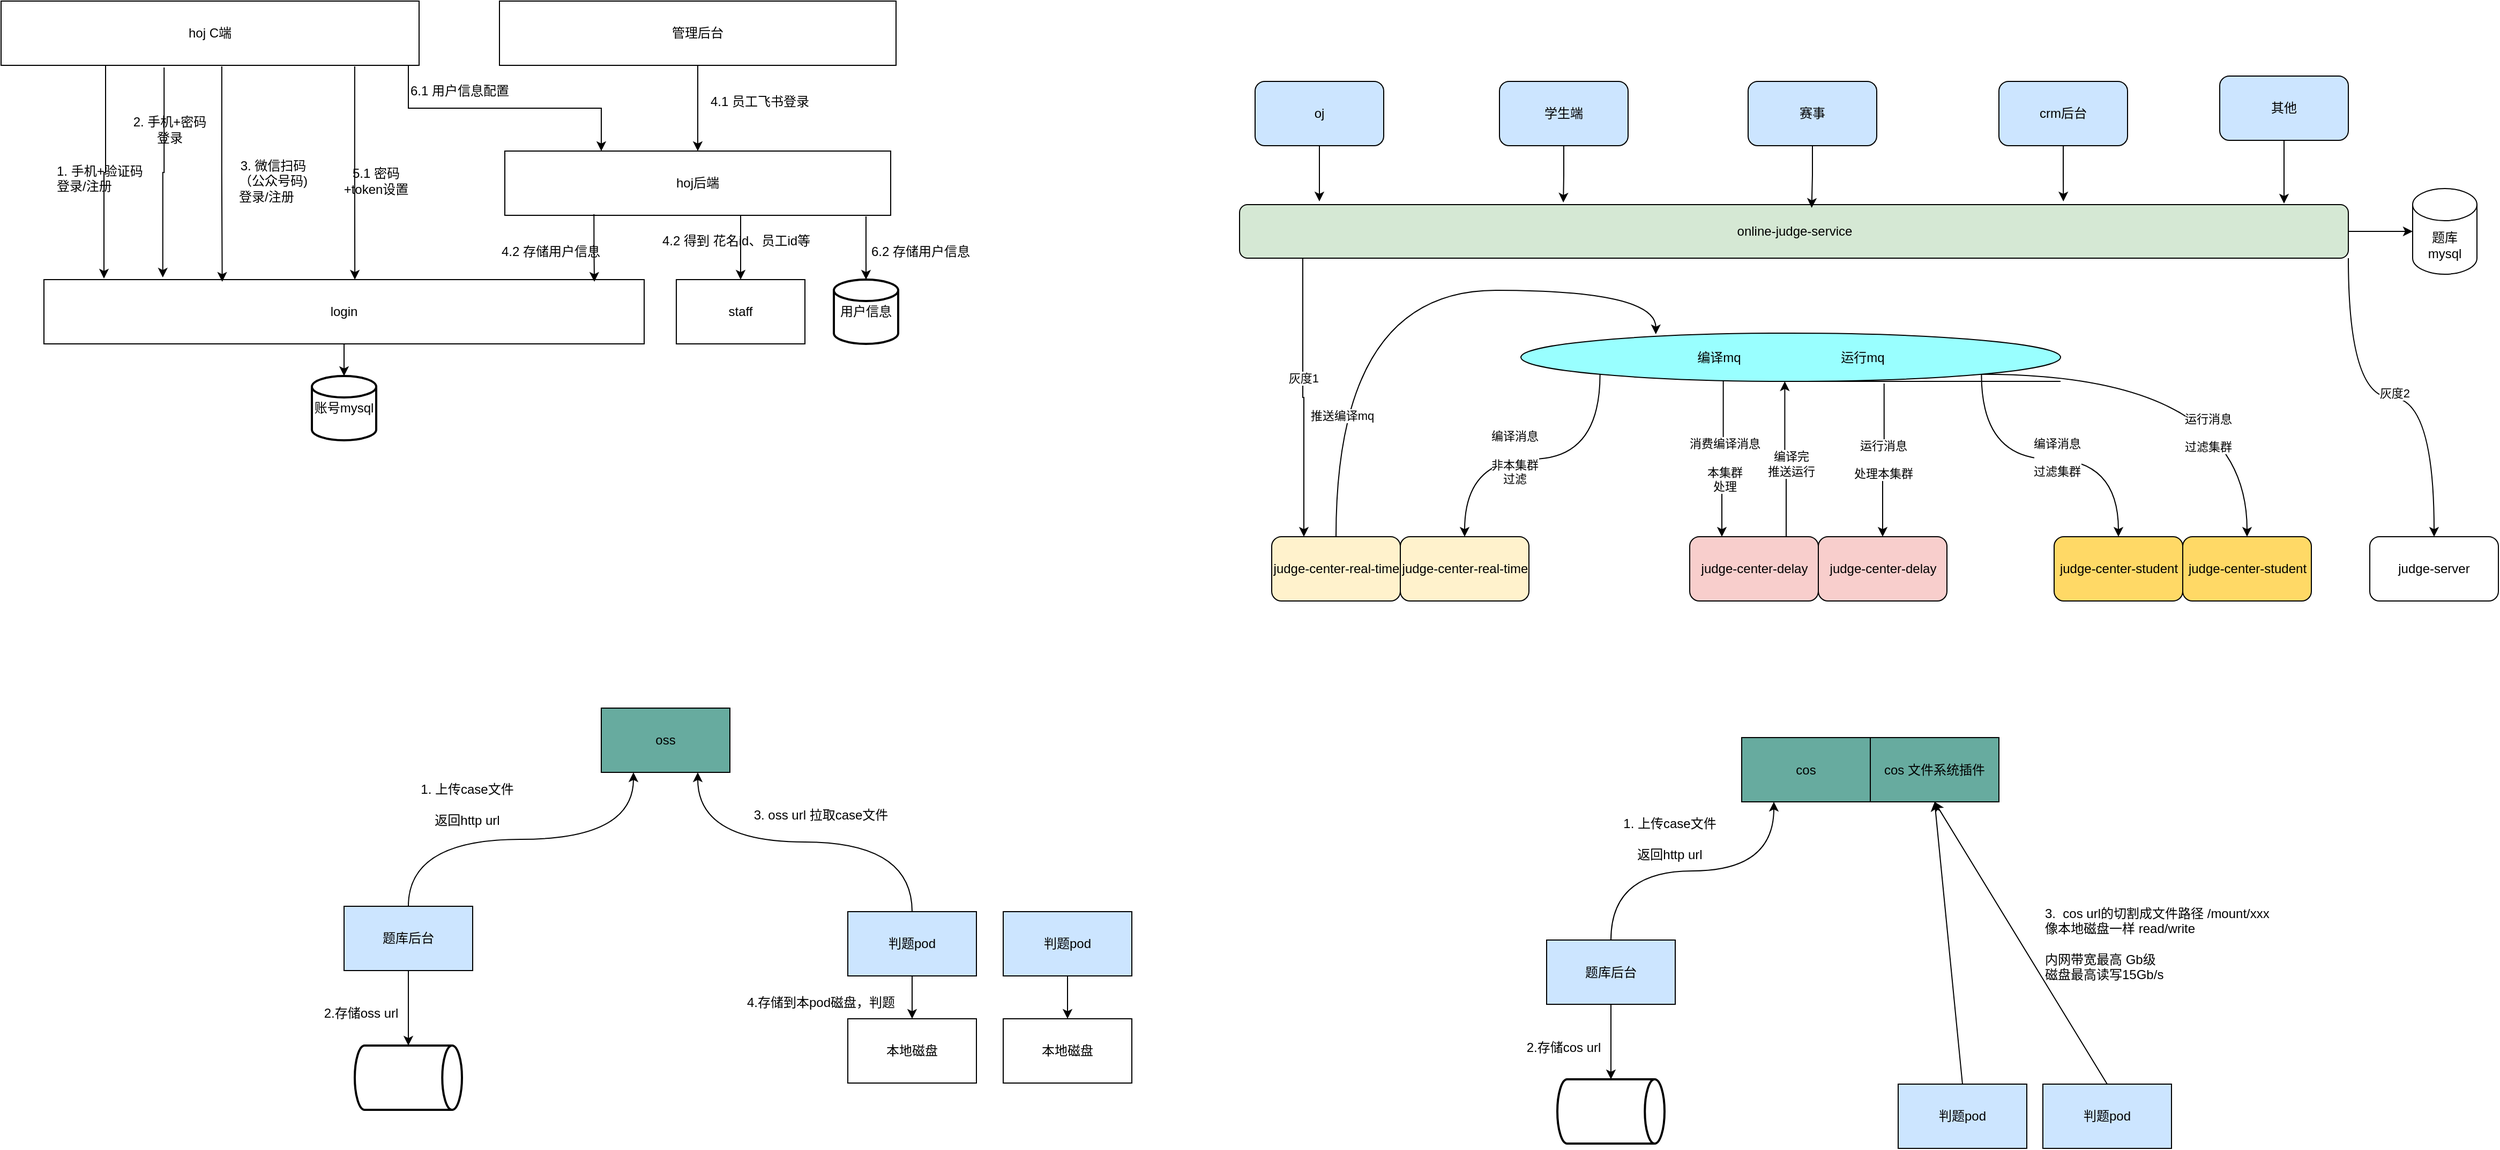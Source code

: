 <mxfile version="26.0.16">
  <diagram name="第 1 页" id="Zqn69nHAaQLIHZz4OZMA">
    <mxGraphModel dx="1434" dy="755" grid="1" gridSize="10" guides="1" tooltips="1" connect="1" arrows="1" fold="1" page="1" pageScale="1" pageWidth="827" pageHeight="1169" math="0" shadow="0">
      <root>
        <mxCell id="0" />
        <mxCell id="1" parent="0" />
        <mxCell id="obczPgTx_yafg2J8MrPF-36" style="edgeStyle=orthogonalEdgeStyle;rounded=0;orthogonalLoop=1;jettySize=auto;html=1;exitX=1;exitY=1;exitDx=0;exitDy=0;entryX=0.25;entryY=0;entryDx=0;entryDy=0;" parent="1" source="obczPgTx_yafg2J8MrPF-1" target="obczPgTx_yafg2J8MrPF-4" edge="1">
          <mxGeometry relative="1" as="geometry">
            <Array as="points">
              <mxPoint x="380" y="210" />
              <mxPoint x="380" y="250" />
              <mxPoint x="560" y="250" />
            </Array>
          </mxGeometry>
        </mxCell>
        <mxCell id="obczPgTx_yafg2J8MrPF-1" value="hoj C端" style="rounded=0;whiteSpace=wrap;html=1;" parent="1" vertex="1">
          <mxGeometry y="150" width="390" height="60" as="geometry" />
        </mxCell>
        <mxCell id="obczPgTx_yafg2J8MrPF-7" style="edgeStyle=orthogonalEdgeStyle;rounded=0;orthogonalLoop=1;jettySize=auto;html=1;exitX=0.5;exitY=1;exitDx=0;exitDy=0;entryX=0.5;entryY=0;entryDx=0;entryDy=0;" parent="1" source="obczPgTx_yafg2J8MrPF-2" target="obczPgTx_yafg2J8MrPF-4" edge="1">
          <mxGeometry relative="1" as="geometry" />
        </mxCell>
        <mxCell id="obczPgTx_yafg2J8MrPF-2" value="管理后台" style="rounded=0;whiteSpace=wrap;html=1;" parent="1" vertex="1">
          <mxGeometry x="465" y="150" width="370" height="60" as="geometry" />
        </mxCell>
        <mxCell id="obczPgTx_yafg2J8MrPF-3" value="login" style="rounded=0;whiteSpace=wrap;html=1;" parent="1" vertex="1">
          <mxGeometry x="40" y="410" width="560" height="60" as="geometry" />
        </mxCell>
        <mxCell id="obczPgTx_yafg2J8MrPF-31" style="edgeStyle=orthogonalEdgeStyle;rounded=0;orthogonalLoop=1;jettySize=auto;html=1;exitX=0.908;exitY=0.983;exitDx=0;exitDy=0;entryX=0.5;entryY=0;entryDx=0;entryDy=0;exitPerimeter=0;" parent="1" source="obczPgTx_yafg2J8MrPF-4" target="obczPgTx_yafg2J8MrPF-8" edge="1">
          <mxGeometry relative="1" as="geometry">
            <Array as="points">
              <mxPoint x="690" y="349" />
            </Array>
          </mxGeometry>
        </mxCell>
        <mxCell id="obczPgTx_yafg2J8MrPF-4" value="hoj后端" style="rounded=0;whiteSpace=wrap;html=1;" parent="1" vertex="1">
          <mxGeometry x="470" y="290" width="360" height="60" as="geometry" />
        </mxCell>
        <mxCell id="obczPgTx_yafg2J8MrPF-5" style="edgeStyle=orthogonalEdgeStyle;rounded=0;orthogonalLoop=1;jettySize=auto;html=1;exitX=0.25;exitY=1;exitDx=0;exitDy=0;entryX=0.1;entryY=-0.017;entryDx=0;entryDy=0;entryPerimeter=0;" parent="1" source="obczPgTx_yafg2J8MrPF-1" target="obczPgTx_yafg2J8MrPF-3" edge="1">
          <mxGeometry relative="1" as="geometry" />
        </mxCell>
        <mxCell id="obczPgTx_yafg2J8MrPF-6" style="edgeStyle=orthogonalEdgeStyle;rounded=0;orthogonalLoop=1;jettySize=auto;html=1;exitX=0.528;exitY=1.017;exitDx=0;exitDy=0;entryX=0.297;entryY=0.033;entryDx=0;entryDy=0;entryPerimeter=0;exitPerimeter=0;" parent="1" source="obczPgTx_yafg2J8MrPF-1" target="obczPgTx_yafg2J8MrPF-3" edge="1">
          <mxGeometry relative="1" as="geometry" />
        </mxCell>
        <mxCell id="obczPgTx_yafg2J8MrPF-8" value="staff" style="rounded=0;whiteSpace=wrap;html=1;" parent="1" vertex="1">
          <mxGeometry x="630" y="410" width="120" height="60" as="geometry" />
        </mxCell>
        <mxCell id="obczPgTx_yafg2J8MrPF-11" style="edgeStyle=orthogonalEdgeStyle;rounded=0;orthogonalLoop=1;jettySize=auto;html=1;exitX=0.39;exitY=1.033;exitDx=0;exitDy=0;entryX=0.198;entryY=-0.033;entryDx=0;entryDy=0;entryPerimeter=0;exitPerimeter=0;" parent="1" source="obczPgTx_yafg2J8MrPF-1" target="obczPgTx_yafg2J8MrPF-3" edge="1">
          <mxGeometry relative="1" as="geometry" />
        </mxCell>
        <mxCell id="obczPgTx_yafg2J8MrPF-12" value="2. 手机+密码&lt;div&gt;登录&lt;/div&gt;" style="text;html=1;align=center;verticalAlign=middle;whiteSpace=wrap;rounded=0;" parent="1" vertex="1">
          <mxGeometry x="120" y="250" width="75" height="40" as="geometry" />
        </mxCell>
        <mxCell id="obczPgTx_yafg2J8MrPF-13" value="&lt;div style=&quot;text-align: center;&quot;&gt;&lt;span style=&quot;background-color: initial;&quot;&gt;3. 微信扫码&lt;/span&gt;&lt;/div&gt;&lt;div style=&quot;text-align: center;&quot;&gt;&lt;span style=&quot;background-color: initial;&quot;&gt;（公众号码)&lt;/span&gt;&lt;/div&gt;&lt;div&gt;&lt;span style=&quot;text-align: center;&quot;&gt;登录/注册&lt;/span&gt;&lt;br&gt;&lt;/div&gt;" style="text;whiteSpace=wrap;html=1;" parent="1" vertex="1">
          <mxGeometry x="220" y="290" width="76" height="50" as="geometry" />
        </mxCell>
        <mxCell id="obczPgTx_yafg2J8MrPF-15" value="&lt;span style=&quot;text-align: center;&quot;&gt;1. 手机+验证码&lt;/span&gt;&lt;div&gt;&lt;span style=&quot;text-align: center;&quot;&gt;登录/注册&lt;/span&gt;&lt;br&gt;&lt;/div&gt;" style="text;whiteSpace=wrap;html=1;" parent="1" vertex="1">
          <mxGeometry x="50" y="295" width="86" height="50" as="geometry" />
        </mxCell>
        <mxCell id="obczPgTx_yafg2J8MrPF-16" value="&lt;div style=&quot;text-align: center;&quot;&gt;4.1&amp;nbsp;&lt;span style=&quot;background-color: initial;&quot;&gt;员工飞书登录&lt;/span&gt;&lt;/div&gt;" style="text;whiteSpace=wrap;html=1;" parent="1" vertex="1">
          <mxGeometry x="660" y="230" width="150" height="30" as="geometry" />
        </mxCell>
        <mxCell id="obczPgTx_yafg2J8MrPF-21" value="账号mysql" style="strokeWidth=2;html=1;shape=mxgraph.flowchart.database;whiteSpace=wrap;" parent="1" vertex="1">
          <mxGeometry x="290" y="500" width="60" height="60" as="geometry" />
        </mxCell>
        <mxCell id="obczPgTx_yafg2J8MrPF-22" value="用户信息" style="strokeWidth=2;html=1;shape=mxgraph.flowchart.database;whiteSpace=wrap;" parent="1" vertex="1">
          <mxGeometry x="777" y="410" width="60" height="60" as="geometry" />
        </mxCell>
        <mxCell id="obczPgTx_yafg2J8MrPF-24" style="edgeStyle=orthogonalEdgeStyle;rounded=0;orthogonalLoop=1;jettySize=auto;html=1;exitX=0.5;exitY=1;exitDx=0;exitDy=0;entryX=0.5;entryY=0;entryDx=0;entryDy=0;entryPerimeter=0;" parent="1" source="obczPgTx_yafg2J8MrPF-3" target="obczPgTx_yafg2J8MrPF-21" edge="1">
          <mxGeometry relative="1" as="geometry" />
        </mxCell>
        <mxCell id="obczPgTx_yafg2J8MrPF-30" value="&lt;div style=&quot;text-align: center;&quot;&gt;4.2&amp;nbsp;&lt;span style=&quot;background-color: initial;&quot;&gt;得到 花名id、员工id等&lt;/span&gt;&lt;/div&gt;" style="text;whiteSpace=wrap;html=1;" parent="1" vertex="1">
          <mxGeometry x="615" y="360" width="150" height="30" as="geometry" />
        </mxCell>
        <mxCell id="obczPgTx_yafg2J8MrPF-33" style="edgeStyle=orthogonalEdgeStyle;rounded=0;orthogonalLoop=1;jettySize=auto;html=1;exitX=0.231;exitY=0.983;exitDx=0;exitDy=0;entryX=0.917;entryY=0.033;entryDx=0;entryDy=0;entryPerimeter=0;exitPerimeter=0;" parent="1" source="obczPgTx_yafg2J8MrPF-4" target="obczPgTx_yafg2J8MrPF-3" edge="1">
          <mxGeometry relative="1" as="geometry" />
        </mxCell>
        <mxCell id="obczPgTx_yafg2J8MrPF-34" value="&lt;div style=&quot;text-align: center;&quot;&gt;4.2 存储用户信息&lt;/div&gt;" style="text;whiteSpace=wrap;html=1;" parent="1" vertex="1">
          <mxGeometry x="465" y="370" width="150" height="30" as="geometry" />
        </mxCell>
        <mxCell id="obczPgTx_yafg2J8MrPF-35" value="&lt;div style=&quot;text-align: center;&quot;&gt;6.2 存储用户信息&lt;/div&gt;" style="text;whiteSpace=wrap;html=1;" parent="1" vertex="1">
          <mxGeometry x="810" y="370" width="150" height="30" as="geometry" />
        </mxCell>
        <mxCell id="obczPgTx_yafg2J8MrPF-37" value="&lt;div style=&quot;text-align: center;&quot;&gt;6.1 用户信息配置&lt;/div&gt;" style="text;whiteSpace=wrap;html=1;" parent="1" vertex="1">
          <mxGeometry x="380" y="220" width="150" height="30" as="geometry" />
        </mxCell>
        <mxCell id="obczPgTx_yafg2J8MrPF-40" style="edgeStyle=orthogonalEdgeStyle;rounded=0;orthogonalLoop=1;jettySize=auto;html=1;exitX=0.846;exitY=1.017;exitDx=0;exitDy=0;entryX=0.518;entryY=0;entryDx=0;entryDy=0;entryPerimeter=0;exitPerimeter=0;" parent="1" source="obczPgTx_yafg2J8MrPF-1" target="obczPgTx_yafg2J8MrPF-3" edge="1">
          <mxGeometry relative="1" as="geometry" />
        </mxCell>
        <mxCell id="obczPgTx_yafg2J8MrPF-41" value="5.1 密码+token设置" style="text;html=1;align=center;verticalAlign=middle;whiteSpace=wrap;rounded=0;" parent="1" vertex="1">
          <mxGeometry x="310" y="305" width="80" height="25" as="geometry" />
        </mxCell>
        <mxCell id="obczPgTx_yafg2J8MrPF-42" style="edgeStyle=orthogonalEdgeStyle;rounded=0;orthogonalLoop=1;jettySize=auto;html=1;exitX=0.936;exitY=1.017;exitDx=0;exitDy=0;entryX=0.5;entryY=0;entryDx=0;entryDy=0;entryPerimeter=0;exitPerimeter=0;" parent="1" source="obczPgTx_yafg2J8MrPF-4" target="obczPgTx_yafg2J8MrPF-22" edge="1">
          <mxGeometry relative="1" as="geometry" />
        </mxCell>
        <mxCell id="ji8Ps8-y2DthkimGRA9Z-1" value="oss" style="rounded=0;whiteSpace=wrap;html=1;fillColor=#67AB9F;" parent="1" vertex="1">
          <mxGeometry x="560" y="810" width="120" height="60" as="geometry" />
        </mxCell>
        <mxCell id="ji8Ps8-y2DthkimGRA9Z-8" value="" style="edgeStyle=orthogonalEdgeStyle;rounded=0;orthogonalLoop=1;jettySize=auto;html=1;" parent="1" source="ji8Ps8-y2DthkimGRA9Z-3" target="ji8Ps8-y2DthkimGRA9Z-6" edge="1">
          <mxGeometry relative="1" as="geometry" />
        </mxCell>
        <mxCell id="ji8Ps8-y2DthkimGRA9Z-14" style="edgeStyle=orthogonalEdgeStyle;rounded=0;orthogonalLoop=1;jettySize=auto;html=1;exitX=0.5;exitY=0;exitDx=0;exitDy=0;entryX=0.75;entryY=1;entryDx=0;entryDy=0;curved=1;" parent="1" source="ji8Ps8-y2DthkimGRA9Z-3" target="ji8Ps8-y2DthkimGRA9Z-1" edge="1">
          <mxGeometry relative="1" as="geometry" />
        </mxCell>
        <mxCell id="ji8Ps8-y2DthkimGRA9Z-3" value="判题pod" style="rounded=0;whiteSpace=wrap;html=1;fillColor=#CCE5FF;" parent="1" vertex="1">
          <mxGeometry x="790" y="1000" width="120" height="60" as="geometry" />
        </mxCell>
        <mxCell id="ji8Ps8-y2DthkimGRA9Z-11" style="edgeStyle=orthogonalEdgeStyle;rounded=0;orthogonalLoop=1;jettySize=auto;html=1;exitX=0.5;exitY=0;exitDx=0;exitDy=0;entryX=0.25;entryY=1;entryDx=0;entryDy=0;curved=1;" parent="1" source="ji8Ps8-y2DthkimGRA9Z-4" target="ji8Ps8-y2DthkimGRA9Z-1" edge="1">
          <mxGeometry relative="1" as="geometry" />
        </mxCell>
        <mxCell id="ji8Ps8-y2DthkimGRA9Z-4" value="题库后台" style="rounded=0;whiteSpace=wrap;html=1;fillColor=#CCE5FF;" parent="1" vertex="1">
          <mxGeometry x="320" y="995" width="120" height="60" as="geometry" />
        </mxCell>
        <mxCell id="ji8Ps8-y2DthkimGRA9Z-9" value="" style="edgeStyle=orthogonalEdgeStyle;rounded=0;orthogonalLoop=1;jettySize=auto;html=1;" parent="1" source="ji8Ps8-y2DthkimGRA9Z-5" target="ji8Ps8-y2DthkimGRA9Z-7" edge="1">
          <mxGeometry relative="1" as="geometry" />
        </mxCell>
        <mxCell id="ji8Ps8-y2DthkimGRA9Z-5" value="判题pod" style="rounded=0;whiteSpace=wrap;html=1;fillColor=#CCE5FF;" parent="1" vertex="1">
          <mxGeometry x="935" y="1000" width="120" height="60" as="geometry" />
        </mxCell>
        <mxCell id="ji8Ps8-y2DthkimGRA9Z-6" value="本地磁盘" style="rounded=0;whiteSpace=wrap;html=1;" parent="1" vertex="1">
          <mxGeometry x="790" y="1100" width="120" height="60" as="geometry" />
        </mxCell>
        <mxCell id="ji8Ps8-y2DthkimGRA9Z-7" value="本地磁盘" style="rounded=0;whiteSpace=wrap;html=1;" parent="1" vertex="1">
          <mxGeometry x="935" y="1100" width="120" height="60" as="geometry" />
        </mxCell>
        <mxCell id="ji8Ps8-y2DthkimGRA9Z-15" value="" style="strokeWidth=2;html=1;shape=mxgraph.flowchart.direct_data;whiteSpace=wrap;" parent="1" vertex="1">
          <mxGeometry x="330" y="1125" width="100" height="60" as="geometry" />
        </mxCell>
        <mxCell id="ji8Ps8-y2DthkimGRA9Z-17" style="rounded=0;orthogonalLoop=1;jettySize=auto;html=1;exitX=0.5;exitY=1;exitDx=0;exitDy=0;entryX=0.5;entryY=0;entryDx=0;entryDy=0;entryPerimeter=0;" parent="1" source="ji8Ps8-y2DthkimGRA9Z-4" target="ji8Ps8-y2DthkimGRA9Z-15" edge="1">
          <mxGeometry relative="1" as="geometry" />
        </mxCell>
        <mxCell id="ji8Ps8-y2DthkimGRA9Z-18" value="1. 上传case文件&lt;div&gt;&lt;br&gt;&lt;div&gt;返回http url&lt;/div&gt;&lt;/div&gt;" style="text;html=1;align=center;verticalAlign=middle;whiteSpace=wrap;rounded=0;" parent="1" vertex="1">
          <mxGeometry x="350" y="870" width="170" height="60" as="geometry" />
        </mxCell>
        <mxCell id="ji8Ps8-y2DthkimGRA9Z-19" value="2.存储oss url" style="text;html=1;align=center;verticalAlign=middle;whiteSpace=wrap;rounded=0;" parent="1" vertex="1">
          <mxGeometry x="296" y="1080" width="80" height="30" as="geometry" />
        </mxCell>
        <mxCell id="ji8Ps8-y2DthkimGRA9Z-20" value="3. oss url 拉取case文件" style="text;html=1;align=center;verticalAlign=middle;whiteSpace=wrap;rounded=0;" parent="1" vertex="1">
          <mxGeometry x="680" y="880" width="170" height="60" as="geometry" />
        </mxCell>
        <mxCell id="ji8Ps8-y2DthkimGRA9Z-22" value="4.存储到本pod磁盘，判题" style="text;html=1;align=center;verticalAlign=middle;whiteSpace=wrap;rounded=0;" parent="1" vertex="1">
          <mxGeometry x="690" y="1070" width="150" height="30" as="geometry" />
        </mxCell>
        <mxCell id="ji8Ps8-y2DthkimGRA9Z-23" value="cos" style="rounded=0;whiteSpace=wrap;html=1;fillColor=#67AB9F;" parent="1" vertex="1">
          <mxGeometry x="1624" y="837.5" width="120" height="60" as="geometry" />
        </mxCell>
        <mxCell id="ji8Ps8-y2DthkimGRA9Z-42" style="edgeStyle=none;rounded=0;orthogonalLoop=1;jettySize=auto;html=1;exitX=0.5;exitY=0;exitDx=0;exitDy=0;entryX=0.5;entryY=1;entryDx=0;entryDy=0;" parent="1" source="ji8Ps8-y2DthkimGRA9Z-26" target="ji8Ps8-y2DthkimGRA9Z-40" edge="1">
          <mxGeometry relative="1" as="geometry" />
        </mxCell>
        <mxCell id="ji8Ps8-y2DthkimGRA9Z-26" value="判题pod" style="rounded=0;whiteSpace=wrap;html=1;fillColor=#CCE5FF;" parent="1" vertex="1">
          <mxGeometry x="1770" y="1161" width="120" height="60" as="geometry" />
        </mxCell>
        <mxCell id="ji8Ps8-y2DthkimGRA9Z-27" style="edgeStyle=orthogonalEdgeStyle;rounded=0;orthogonalLoop=1;jettySize=auto;html=1;exitX=0.5;exitY=0;exitDx=0;exitDy=0;entryX=0.25;entryY=1;entryDx=0;entryDy=0;curved=1;" parent="1" source="ji8Ps8-y2DthkimGRA9Z-28" target="ji8Ps8-y2DthkimGRA9Z-23" edge="1">
          <mxGeometry relative="1" as="geometry" />
        </mxCell>
        <mxCell id="ji8Ps8-y2DthkimGRA9Z-28" value="题库后台" style="rounded=0;whiteSpace=wrap;html=1;fillColor=#CCE5FF;" parent="1" vertex="1">
          <mxGeometry x="1442" y="1026.5" width="120" height="60" as="geometry" />
        </mxCell>
        <mxCell id="ji8Ps8-y2DthkimGRA9Z-43" style="edgeStyle=none;rounded=0;orthogonalLoop=1;jettySize=auto;html=1;exitX=0.5;exitY=0;exitDx=0;exitDy=0;entryX=0.5;entryY=1;entryDx=0;entryDy=0;" parent="1" source="ji8Ps8-y2DthkimGRA9Z-30" target="ji8Ps8-y2DthkimGRA9Z-40" edge="1">
          <mxGeometry relative="1" as="geometry" />
        </mxCell>
        <mxCell id="ji8Ps8-y2DthkimGRA9Z-30" value="判题pod" style="rounded=0;whiteSpace=wrap;html=1;fillColor=#CCE5FF;" parent="1" vertex="1">
          <mxGeometry x="1905" y="1161" width="120" height="60" as="geometry" />
        </mxCell>
        <mxCell id="ji8Ps8-y2DthkimGRA9Z-33" value="" style="strokeWidth=2;html=1;shape=mxgraph.flowchart.direct_data;whiteSpace=wrap;" parent="1" vertex="1">
          <mxGeometry x="1452" y="1156.5" width="100" height="60" as="geometry" />
        </mxCell>
        <mxCell id="ji8Ps8-y2DthkimGRA9Z-34" style="rounded=0;orthogonalLoop=1;jettySize=auto;html=1;exitX=0.5;exitY=1;exitDx=0;exitDy=0;entryX=0.5;entryY=0;entryDx=0;entryDy=0;entryPerimeter=0;" parent="1" source="ji8Ps8-y2DthkimGRA9Z-28" target="ji8Ps8-y2DthkimGRA9Z-33" edge="1">
          <mxGeometry relative="1" as="geometry" />
        </mxCell>
        <mxCell id="ji8Ps8-y2DthkimGRA9Z-35" value="1. 上传case文件&lt;div&gt;&lt;br&gt;&lt;div&gt;返回http url&lt;/div&gt;&lt;/div&gt;" style="text;html=1;align=center;verticalAlign=middle;whiteSpace=wrap;rounded=0;" parent="1" vertex="1">
          <mxGeometry x="1472" y="901.5" width="170" height="60" as="geometry" />
        </mxCell>
        <mxCell id="ji8Ps8-y2DthkimGRA9Z-36" value="2.存储cos url" style="text;html=1;align=center;verticalAlign=middle;whiteSpace=wrap;rounded=0;" parent="1" vertex="1">
          <mxGeometry x="1418" y="1111.5" width="80" height="30" as="geometry" />
        </mxCell>
        <mxCell id="ji8Ps8-y2DthkimGRA9Z-37" value="3.&amp;nbsp; cos url的切割成文件路径 /mount/xxx&lt;div&gt;&lt;div&gt;像本地磁盘一样&amp;nbsp;&lt;span style=&quot;background-color: initial;&quot;&gt;read/write&lt;/span&gt;&lt;/div&gt;&lt;div&gt;&lt;span style=&quot;background-color: initial;&quot;&gt;&lt;br&gt;&lt;/span&gt;&lt;/div&gt;&lt;div&gt;&lt;span style=&quot;background-color: initial;&quot;&gt;内网带宽最高 Gb级&lt;/span&gt;&lt;/div&gt;&lt;div&gt;&lt;span style=&quot;background-color: initial;&quot;&gt;磁盘最高读写15Gb/s&lt;/span&gt;&lt;/div&gt;&lt;/div&gt;" style="text;html=1;align=left;verticalAlign=middle;whiteSpace=wrap;rounded=0;" parent="1" vertex="1">
          <mxGeometry x="1905" y="1000" width="230" height="60" as="geometry" />
        </mxCell>
        <mxCell id="ji8Ps8-y2DthkimGRA9Z-40" value="cos 文件系统插件" style="rounded=0;whiteSpace=wrap;html=1;fillColor=#67AB9F;" parent="1" vertex="1">
          <mxGeometry x="1744" y="837.5" width="120" height="60" as="geometry" />
        </mxCell>
        <mxCell id="_0bZGA4F4RhLJNv9DCTe-1" value="学生端" style="rounded=1;whiteSpace=wrap;html=1;fillColor=light-dark(#CCE5FF,var(--ge-dark-color, #121212));" vertex="1" parent="1">
          <mxGeometry x="1398" y="225" width="120" height="60" as="geometry" />
        </mxCell>
        <mxCell id="_0bZGA4F4RhLJNv9DCTe-2" value="oj" style="rounded=1;whiteSpace=wrap;html=1;fillColor=light-dark(#CCE5FF,var(--ge-dark-color, #121212));" vertex="1" parent="1">
          <mxGeometry x="1170" y="225" width="120" height="60" as="geometry" />
        </mxCell>
        <mxCell id="_0bZGA4F4RhLJNv9DCTe-3" value="其他" style="rounded=1;whiteSpace=wrap;html=1;fillColor=light-dark(#CCE5FF,var(--ge-dark-color, #121212));" vertex="1" parent="1">
          <mxGeometry x="2070" y="220" width="120" height="60" as="geometry" />
        </mxCell>
        <mxCell id="_0bZGA4F4RhLJNv9DCTe-4" value="crm后台" style="rounded=1;whiteSpace=wrap;html=1;fillColor=light-dark(#CCE5FF,var(--ge-dark-color, #121212));" vertex="1" parent="1">
          <mxGeometry x="1864" y="225" width="120" height="60" as="geometry" />
        </mxCell>
        <mxCell id="_0bZGA4F4RhLJNv9DCTe-5" value="赛事" style="rounded=1;whiteSpace=wrap;html=1;fillColor=light-dark(#CCE5FF,var(--ge-dark-color, #121212));" vertex="1" parent="1">
          <mxGeometry x="1630" y="225" width="120" height="60" as="geometry" />
        </mxCell>
        <mxCell id="_0bZGA4F4RhLJNv9DCTe-19" style="edgeStyle=orthogonalEdgeStyle;rounded=0;orthogonalLoop=1;jettySize=auto;html=1;exitX=0.057;exitY=0.96;exitDx=0;exitDy=0;entryX=0.25;entryY=0;entryDx=0;entryDy=0;exitPerimeter=0;" edge="1" parent="1" source="_0bZGA4F4RhLJNv9DCTe-6" target="_0bZGA4F4RhLJNv9DCTe-7">
          <mxGeometry relative="1" as="geometry" />
        </mxCell>
        <mxCell id="_0bZGA4F4RhLJNv9DCTe-46" value="灰度1" style="edgeLabel;html=1;align=center;verticalAlign=middle;resizable=0;points=[];" vertex="1" connectable="0" parent="_0bZGA4F4RhLJNv9DCTe-19">
          <mxGeometry x="-0.133" relative="1" as="geometry">
            <mxPoint as="offset" />
          </mxGeometry>
        </mxCell>
        <mxCell id="_0bZGA4F4RhLJNv9DCTe-35" style="edgeStyle=orthogonalEdgeStyle;rounded=0;orthogonalLoop=1;jettySize=auto;html=1;exitX=1;exitY=0.5;exitDx=0;exitDy=0;" edge="1" parent="1" source="_0bZGA4F4RhLJNv9DCTe-6" target="_0bZGA4F4RhLJNv9DCTe-14">
          <mxGeometry relative="1" as="geometry" />
        </mxCell>
        <mxCell id="_0bZGA4F4RhLJNv9DCTe-44" style="edgeStyle=orthogonalEdgeStyle;rounded=0;orthogonalLoop=1;jettySize=auto;html=1;exitX=1;exitY=1;exitDx=0;exitDy=0;curved=1;" edge="1" parent="1" source="_0bZGA4F4RhLJNv9DCTe-6" target="_0bZGA4F4RhLJNv9DCTe-42">
          <mxGeometry relative="1" as="geometry" />
        </mxCell>
        <mxCell id="_0bZGA4F4RhLJNv9DCTe-45" value="灰度2" style="edgeLabel;html=1;align=center;verticalAlign=middle;resizable=0;points=[];" vertex="1" connectable="0" parent="_0bZGA4F4RhLJNv9DCTe-44">
          <mxGeometry x="0.018" y="4" relative="1" as="geometry">
            <mxPoint as="offset" />
          </mxGeometry>
        </mxCell>
        <mxCell id="_0bZGA4F4RhLJNv9DCTe-6" value="online-judge-service" style="rounded=1;whiteSpace=wrap;html=1;fillColor=light-dark(#D5E8D4,var(--ge-dark-color, #121212));" vertex="1" parent="1">
          <mxGeometry x="1155.5" y="340" width="1034.5" height="50" as="geometry" />
        </mxCell>
        <mxCell id="_0bZGA4F4RhLJNv9DCTe-7" value="judge-center-real-time" style="rounded=1;whiteSpace=wrap;html=1;fillColor=light-dark(#FFF2CC,var(--ge-dark-color, #121212));" vertex="1" parent="1">
          <mxGeometry x="1185.5" y="650" width="120" height="60" as="geometry" />
        </mxCell>
        <mxCell id="_0bZGA4F4RhLJNv9DCTe-8" value="judge-center-real-time" style="rounded=1;whiteSpace=wrap;html=1;fillColor=light-dark(#FFF2CC,var(--ge-dark-color, #121212));" vertex="1" parent="1">
          <mxGeometry x="1305.5" y="650" width="120" height="60" as="geometry" />
        </mxCell>
        <mxCell id="_0bZGA4F4RhLJNv9DCTe-9" value="judge-center-delay" style="rounded=1;whiteSpace=wrap;html=1;fillColor=light-dark(#F8CECC,var(--ge-dark-color, #121212));" vertex="1" parent="1">
          <mxGeometry x="1575.5" y="650" width="120" height="60" as="geometry" />
        </mxCell>
        <mxCell id="_0bZGA4F4RhLJNv9DCTe-10" value="judge-center-delay" style="rounded=1;whiteSpace=wrap;html=1;fillColor=light-dark(#F8CECC,var(--ge-dark-color, #121212));" vertex="1" parent="1">
          <mxGeometry x="1695.5" y="650" width="120" height="60" as="geometry" />
        </mxCell>
        <mxCell id="_0bZGA4F4RhLJNv9DCTe-11" value="judge-center-student" style="rounded=1;whiteSpace=wrap;html=1;fillColor=light-dark(#FFD966,var(--ge-dark-color, #121212));" vertex="1" parent="1">
          <mxGeometry x="1915.5" y="650" width="120" height="60" as="geometry" />
        </mxCell>
        <mxCell id="_0bZGA4F4RhLJNv9DCTe-12" value="judge-center-student" style="rounded=1;whiteSpace=wrap;html=1;fillColor=light-dark(#FFD966,var(--ge-dark-color, #121212));" vertex="1" parent="1">
          <mxGeometry x="2035.5" y="650" width="120" height="60" as="geometry" />
        </mxCell>
        <mxCell id="_0bZGA4F4RhLJNv9DCTe-14" value="题库&lt;div&gt;mysql&lt;/div&gt;" style="shape=cylinder3;whiteSpace=wrap;html=1;boundedLbl=1;backgroundOutline=1;size=15;" vertex="1" parent="1">
          <mxGeometry x="2250" y="325" width="60" height="80" as="geometry" />
        </mxCell>
        <mxCell id="_0bZGA4F4RhLJNv9DCTe-17" style="edgeStyle=orthogonalEdgeStyle;rounded=0;orthogonalLoop=1;jettySize=auto;html=1;exitX=0;exitY=1;exitDx=0;exitDy=0;entryX=0.5;entryY=0;entryDx=0;entryDy=0;curved=1;" edge="1" parent="1" source="_0bZGA4F4RhLJNv9DCTe-16" target="_0bZGA4F4RhLJNv9DCTe-8">
          <mxGeometry relative="1" as="geometry" />
        </mxCell>
        <mxCell id="_0bZGA4F4RhLJNv9DCTe-23" value="编译消息&lt;div&gt;&lt;br&gt;&lt;div&gt;非本集群&lt;/div&gt;&lt;/div&gt;&lt;div&gt;过滤&lt;/div&gt;" style="edgeLabel;html=1;align=center;verticalAlign=middle;resizable=0;points=[];" vertex="1" connectable="0" parent="_0bZGA4F4RhLJNv9DCTe-17">
          <mxGeometry x="0.146" y="-2" relative="1" as="geometry">
            <mxPoint as="offset" />
          </mxGeometry>
        </mxCell>
        <mxCell id="_0bZGA4F4RhLJNv9DCTe-24" style="edgeStyle=orthogonalEdgeStyle;rounded=0;orthogonalLoop=1;jettySize=auto;html=1;exitX=0.375;exitY=0.911;exitDx=0;exitDy=0;entryX=0.25;entryY=0;entryDx=0;entryDy=0;exitPerimeter=0;" edge="1" parent="1" source="_0bZGA4F4RhLJNv9DCTe-16" target="_0bZGA4F4RhLJNv9DCTe-9">
          <mxGeometry relative="1" as="geometry" />
        </mxCell>
        <mxCell id="_0bZGA4F4RhLJNv9DCTe-26" value="消费编译消息&lt;div&gt;&lt;br&gt;&lt;div&gt;本集群&lt;/div&gt;&lt;/div&gt;&lt;div&gt;处理&lt;/div&gt;" style="edgeLabel;html=1;align=center;verticalAlign=middle;resizable=0;points=[];" vertex="1" connectable="0" parent="_0bZGA4F4RhLJNv9DCTe-24">
          <mxGeometry x="0.108" y="2" relative="1" as="geometry">
            <mxPoint as="offset" />
          </mxGeometry>
        </mxCell>
        <mxCell id="_0bZGA4F4RhLJNv9DCTe-29" style="edgeStyle=orthogonalEdgeStyle;rounded=0;orthogonalLoop=1;jettySize=auto;html=1;exitX=0.673;exitY=1.044;exitDx=0;exitDy=0;entryX=0.5;entryY=0;entryDx=0;entryDy=0;exitPerimeter=0;" edge="1" parent="1" source="_0bZGA4F4RhLJNv9DCTe-16" target="_0bZGA4F4RhLJNv9DCTe-10">
          <mxGeometry relative="1" as="geometry" />
        </mxCell>
        <mxCell id="_0bZGA4F4RhLJNv9DCTe-30" value="运行消息&lt;div&gt;&lt;br&gt;&lt;/div&gt;&lt;div&gt;处理本集群&lt;/div&gt;" style="edgeLabel;html=1;align=center;verticalAlign=middle;resizable=0;points=[];" vertex="1" connectable="0" parent="_0bZGA4F4RhLJNv9DCTe-29">
          <mxGeometry x="0.003" relative="1" as="geometry">
            <mxPoint as="offset" />
          </mxGeometry>
        </mxCell>
        <mxCell id="_0bZGA4F4RhLJNv9DCTe-31" style="edgeStyle=orthogonalEdgeStyle;rounded=0;orthogonalLoop=1;jettySize=auto;html=1;exitX=1;exitY=1;exitDx=0;exitDy=0;curved=1;" edge="1" parent="1" source="_0bZGA4F4RhLJNv9DCTe-16" target="_0bZGA4F4RhLJNv9DCTe-11">
          <mxGeometry relative="1" as="geometry" />
        </mxCell>
        <mxCell id="_0bZGA4F4RhLJNv9DCTe-33" value="编译消息&lt;div&gt;&lt;br&gt;&lt;/div&gt;&lt;div&gt;过滤集群&lt;/div&gt;" style="edgeLabel;html=1;align=center;verticalAlign=middle;resizable=0;points=[];" vertex="1" connectable="0" parent="_0bZGA4F4RhLJNv9DCTe-31">
          <mxGeometry x="0.071" y="3" relative="1" as="geometry">
            <mxPoint y="1" as="offset" />
          </mxGeometry>
        </mxCell>
        <mxCell id="_0bZGA4F4RhLJNv9DCTe-32" style="edgeStyle=orthogonalEdgeStyle;rounded=0;orthogonalLoop=1;jettySize=auto;html=1;exitX=1;exitY=1;exitDx=0;exitDy=0;entryX=0.5;entryY=0;entryDx=0;entryDy=0;curved=1;" edge="1" parent="1" source="_0bZGA4F4RhLJNv9DCTe-16" target="_0bZGA4F4RhLJNv9DCTe-12">
          <mxGeometry relative="1" as="geometry" />
        </mxCell>
        <mxCell id="_0bZGA4F4RhLJNv9DCTe-34" value="运行消息&lt;div&gt;&lt;br&gt;&lt;/div&gt;&lt;div&gt;过滤集群&lt;/div&gt;" style="edgeLabel;html=1;align=center;verticalAlign=middle;resizable=0;points=[];" vertex="1" connectable="0" parent="_0bZGA4F4RhLJNv9DCTe-32">
          <mxGeometry x="0.512" y="-37" relative="1" as="geometry">
            <mxPoint as="offset" />
          </mxGeometry>
        </mxCell>
        <mxCell id="_0bZGA4F4RhLJNv9DCTe-16" value="编译mq&amp;nbsp; &amp;nbsp; &amp;nbsp; &amp;nbsp; &amp;nbsp; &amp;nbsp; &amp;nbsp; &amp;nbsp; &amp;nbsp; &amp;nbsp; &amp;nbsp; &amp;nbsp; &amp;nbsp; &amp;nbsp; 运行mq" style="shape=tapeData;whiteSpace=wrap;html=1;perimeter=ellipsePerimeter;fillColor=light-dark(#99FFFF,var(--ge-dark-color, #121212));" vertex="1" parent="1">
          <mxGeometry x="1418" y="460" width="503.5" height="45" as="geometry" />
        </mxCell>
        <mxCell id="_0bZGA4F4RhLJNv9DCTe-21" style="edgeStyle=orthogonalEdgeStyle;rounded=0;orthogonalLoop=1;jettySize=auto;html=1;exitX=0.5;exitY=0;exitDx=0;exitDy=0;entryX=0.25;entryY=0.022;entryDx=0;entryDy=0;entryPerimeter=0;curved=1;" edge="1" parent="1" source="_0bZGA4F4RhLJNv9DCTe-7" target="_0bZGA4F4RhLJNv9DCTe-16">
          <mxGeometry relative="1" as="geometry">
            <Array as="points">
              <mxPoint x="1246" y="420" />
              <mxPoint x="1544" y="420" />
            </Array>
          </mxGeometry>
        </mxCell>
        <mxCell id="_0bZGA4F4RhLJNv9DCTe-22" value="推送编译mq" style="edgeLabel;html=1;align=center;verticalAlign=middle;resizable=0;points=[];" vertex="1" connectable="0" parent="_0bZGA4F4RhLJNv9DCTe-21">
          <mxGeometry x="-0.603" y="-4" relative="1" as="geometry">
            <mxPoint x="1" as="offset" />
          </mxGeometry>
        </mxCell>
        <mxCell id="_0bZGA4F4RhLJNv9DCTe-27" style="edgeStyle=orthogonalEdgeStyle;rounded=0;orthogonalLoop=1;jettySize=auto;html=1;exitX=0.75;exitY=0;exitDx=0;exitDy=0;entryX=0.489;entryY=1;entryDx=0;entryDy=0;entryPerimeter=0;" edge="1" parent="1" source="_0bZGA4F4RhLJNv9DCTe-9" target="_0bZGA4F4RhLJNv9DCTe-16">
          <mxGeometry relative="1" as="geometry" />
        </mxCell>
        <mxCell id="_0bZGA4F4RhLJNv9DCTe-28" value="编译完&lt;div&gt;推送运行&lt;/div&gt;" style="edgeLabel;html=1;align=center;verticalAlign=middle;resizable=0;points=[];" vertex="1" connectable="0" parent="_0bZGA4F4RhLJNv9DCTe-27">
          <mxGeometry x="-0.07" y="-3" relative="1" as="geometry">
            <mxPoint x="1" as="offset" />
          </mxGeometry>
        </mxCell>
        <mxCell id="_0bZGA4F4RhLJNv9DCTe-37" style="edgeStyle=orthogonalEdgeStyle;rounded=0;orthogonalLoop=1;jettySize=auto;html=1;exitX=0.5;exitY=1;exitDx=0;exitDy=0;entryX=0.072;entryY=-0.06;entryDx=0;entryDy=0;entryPerimeter=0;" edge="1" parent="1" source="_0bZGA4F4RhLJNv9DCTe-2" target="_0bZGA4F4RhLJNv9DCTe-6">
          <mxGeometry relative="1" as="geometry" />
        </mxCell>
        <mxCell id="_0bZGA4F4RhLJNv9DCTe-38" style="edgeStyle=orthogonalEdgeStyle;rounded=0;orthogonalLoop=1;jettySize=auto;html=1;exitX=0.5;exitY=1;exitDx=0;exitDy=0;entryX=0.292;entryY=-0.04;entryDx=0;entryDy=0;entryPerimeter=0;" edge="1" parent="1" source="_0bZGA4F4RhLJNv9DCTe-1" target="_0bZGA4F4RhLJNv9DCTe-6">
          <mxGeometry relative="1" as="geometry" />
        </mxCell>
        <mxCell id="_0bZGA4F4RhLJNv9DCTe-39" style="edgeStyle=orthogonalEdgeStyle;rounded=0;orthogonalLoop=1;jettySize=auto;html=1;exitX=0.5;exitY=1;exitDx=0;exitDy=0;entryX=0.516;entryY=0.06;entryDx=0;entryDy=0;entryPerimeter=0;" edge="1" parent="1" source="_0bZGA4F4RhLJNv9DCTe-5" target="_0bZGA4F4RhLJNv9DCTe-6">
          <mxGeometry relative="1" as="geometry" />
        </mxCell>
        <mxCell id="_0bZGA4F4RhLJNv9DCTe-40" style="edgeStyle=orthogonalEdgeStyle;rounded=0;orthogonalLoop=1;jettySize=auto;html=1;exitX=0.5;exitY=1;exitDx=0;exitDy=0;entryX=0.743;entryY=-0.06;entryDx=0;entryDy=0;entryPerimeter=0;" edge="1" parent="1" source="_0bZGA4F4RhLJNv9DCTe-4" target="_0bZGA4F4RhLJNv9DCTe-6">
          <mxGeometry relative="1" as="geometry" />
        </mxCell>
        <mxCell id="_0bZGA4F4RhLJNv9DCTe-41" style="edgeStyle=orthogonalEdgeStyle;rounded=0;orthogonalLoop=1;jettySize=auto;html=1;exitX=0.5;exitY=1;exitDx=0;exitDy=0;entryX=0.942;entryY=-0.02;entryDx=0;entryDy=0;entryPerimeter=0;" edge="1" parent="1" source="_0bZGA4F4RhLJNv9DCTe-3" target="_0bZGA4F4RhLJNv9DCTe-6">
          <mxGeometry relative="1" as="geometry" />
        </mxCell>
        <mxCell id="_0bZGA4F4RhLJNv9DCTe-42" value="judge-server" style="rounded=1;whiteSpace=wrap;html=1;" vertex="1" parent="1">
          <mxGeometry x="2210" y="650" width="120" height="60" as="geometry" />
        </mxCell>
      </root>
    </mxGraphModel>
  </diagram>
</mxfile>
